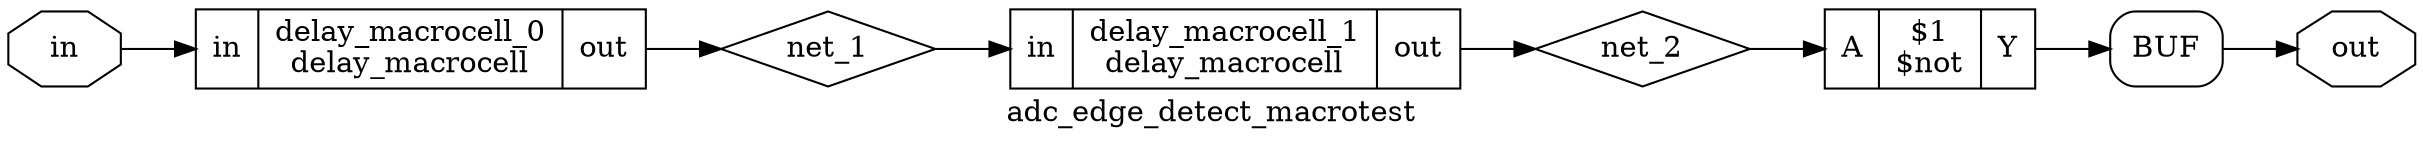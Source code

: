 digraph "adc_edge_detect_macrotest" {
label="adc_edge_detect_macrotest";
rankdir="LR";
remincross=true;
n2 [ shape=diamond, label="net_2", color="black", fontcolor="black" ];
n3 [ shape=diamond, label="net_1", color="black", fontcolor="black" ];
n4 [ shape=octagon, label="out", color="black", fontcolor="black" ];
n5 [ shape=octagon, label="in", color="black", fontcolor="black" ];
c8 [ shape=record, label="{{<p6> A}|$1\n$not|{<p7> Y}}" ];
c9 [ shape=record, label="{{<p5> in}|delay_macrocell_1\ndelay_macrocell|{<p4> out}}" ];
c10 [ shape=record, label="{{<p5> in}|delay_macrocell_0\ndelay_macrocell|{<p4> out}}" ];
x0 [shape=box, style=rounded, label="BUF"];
c8:p7:e -> x0:w:w [color="black", label=""];
c9:p4:e -> n2:w [color="black", label=""];
n2:e -> c8:p6:w [color="black", label=""];
c10:p4:e -> n3:w [color="black", label=""];
n3:e -> c9:p5:w [color="black", label=""];
x0:e:e -> n4:w [color="black", label=""];
n5:e -> c10:p5:w [color="black", label=""];
}
